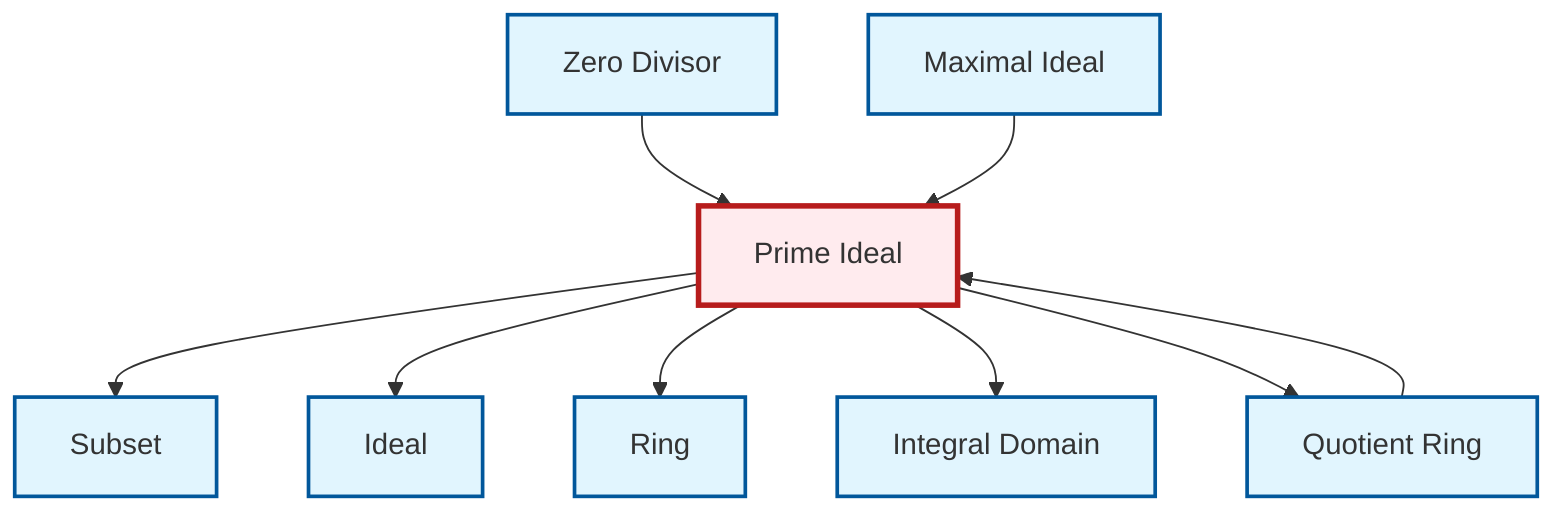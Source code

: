 graph TD
    classDef definition fill:#e1f5fe,stroke:#01579b,stroke-width:2px
    classDef theorem fill:#f3e5f5,stroke:#4a148c,stroke-width:2px
    classDef axiom fill:#fff3e0,stroke:#e65100,stroke-width:2px
    classDef example fill:#e8f5e9,stroke:#1b5e20,stroke-width:2px
    classDef current fill:#ffebee,stroke:#b71c1c,stroke-width:3px
    def-subset["Subset"]:::definition
    def-ring["Ring"]:::definition
    def-maximal-ideal["Maximal Ideal"]:::definition
    def-ideal["Ideal"]:::definition
    def-zero-divisor["Zero Divisor"]:::definition
    def-integral-domain["Integral Domain"]:::definition
    def-quotient-ring["Quotient Ring"]:::definition
    def-prime-ideal["Prime Ideal"]:::definition
    def-quotient-ring --> def-prime-ideal
    def-prime-ideal --> def-subset
    def-prime-ideal --> def-ideal
    def-prime-ideal --> def-ring
    def-prime-ideal --> def-integral-domain
    def-zero-divisor --> def-prime-ideal
    def-prime-ideal --> def-quotient-ring
    def-maximal-ideal --> def-prime-ideal
    class def-prime-ideal current